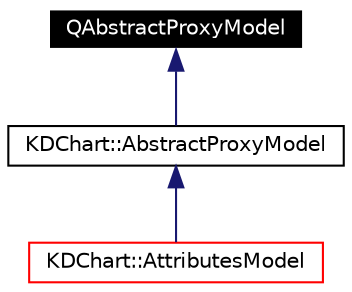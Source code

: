 digraph G
{
  edge [fontname="Helvetica",fontsize=10,labelfontname="Helvetica",labelfontsize=10];
  node [fontname="Helvetica",fontsize=10,shape=record];
  Node39 [label="QAbstractProxyModel",height=0.2,width=0.4,color="white", fillcolor="black", style="filled" fontcolor="white"];
  Node39 -> Node40 [dir=back,color="midnightblue",fontsize=10,style="solid",fontname="Helvetica"];
  Node40 [label="KDChart::AbstractProxyModel",height=0.2,width=0.4,color="black",URL="$class_k_d_chart_1_1_abstract_proxy_model.html"];
  Node40 -> Node41 [dir=back,color="midnightblue",fontsize=10,style="solid",fontname="Helvetica"];
  Node41 [label="KDChart::AttributesModel",height=0.2,width=0.4,color="red",URL="$class_k_d_chart_1_1_attributes_model.html"];
}

